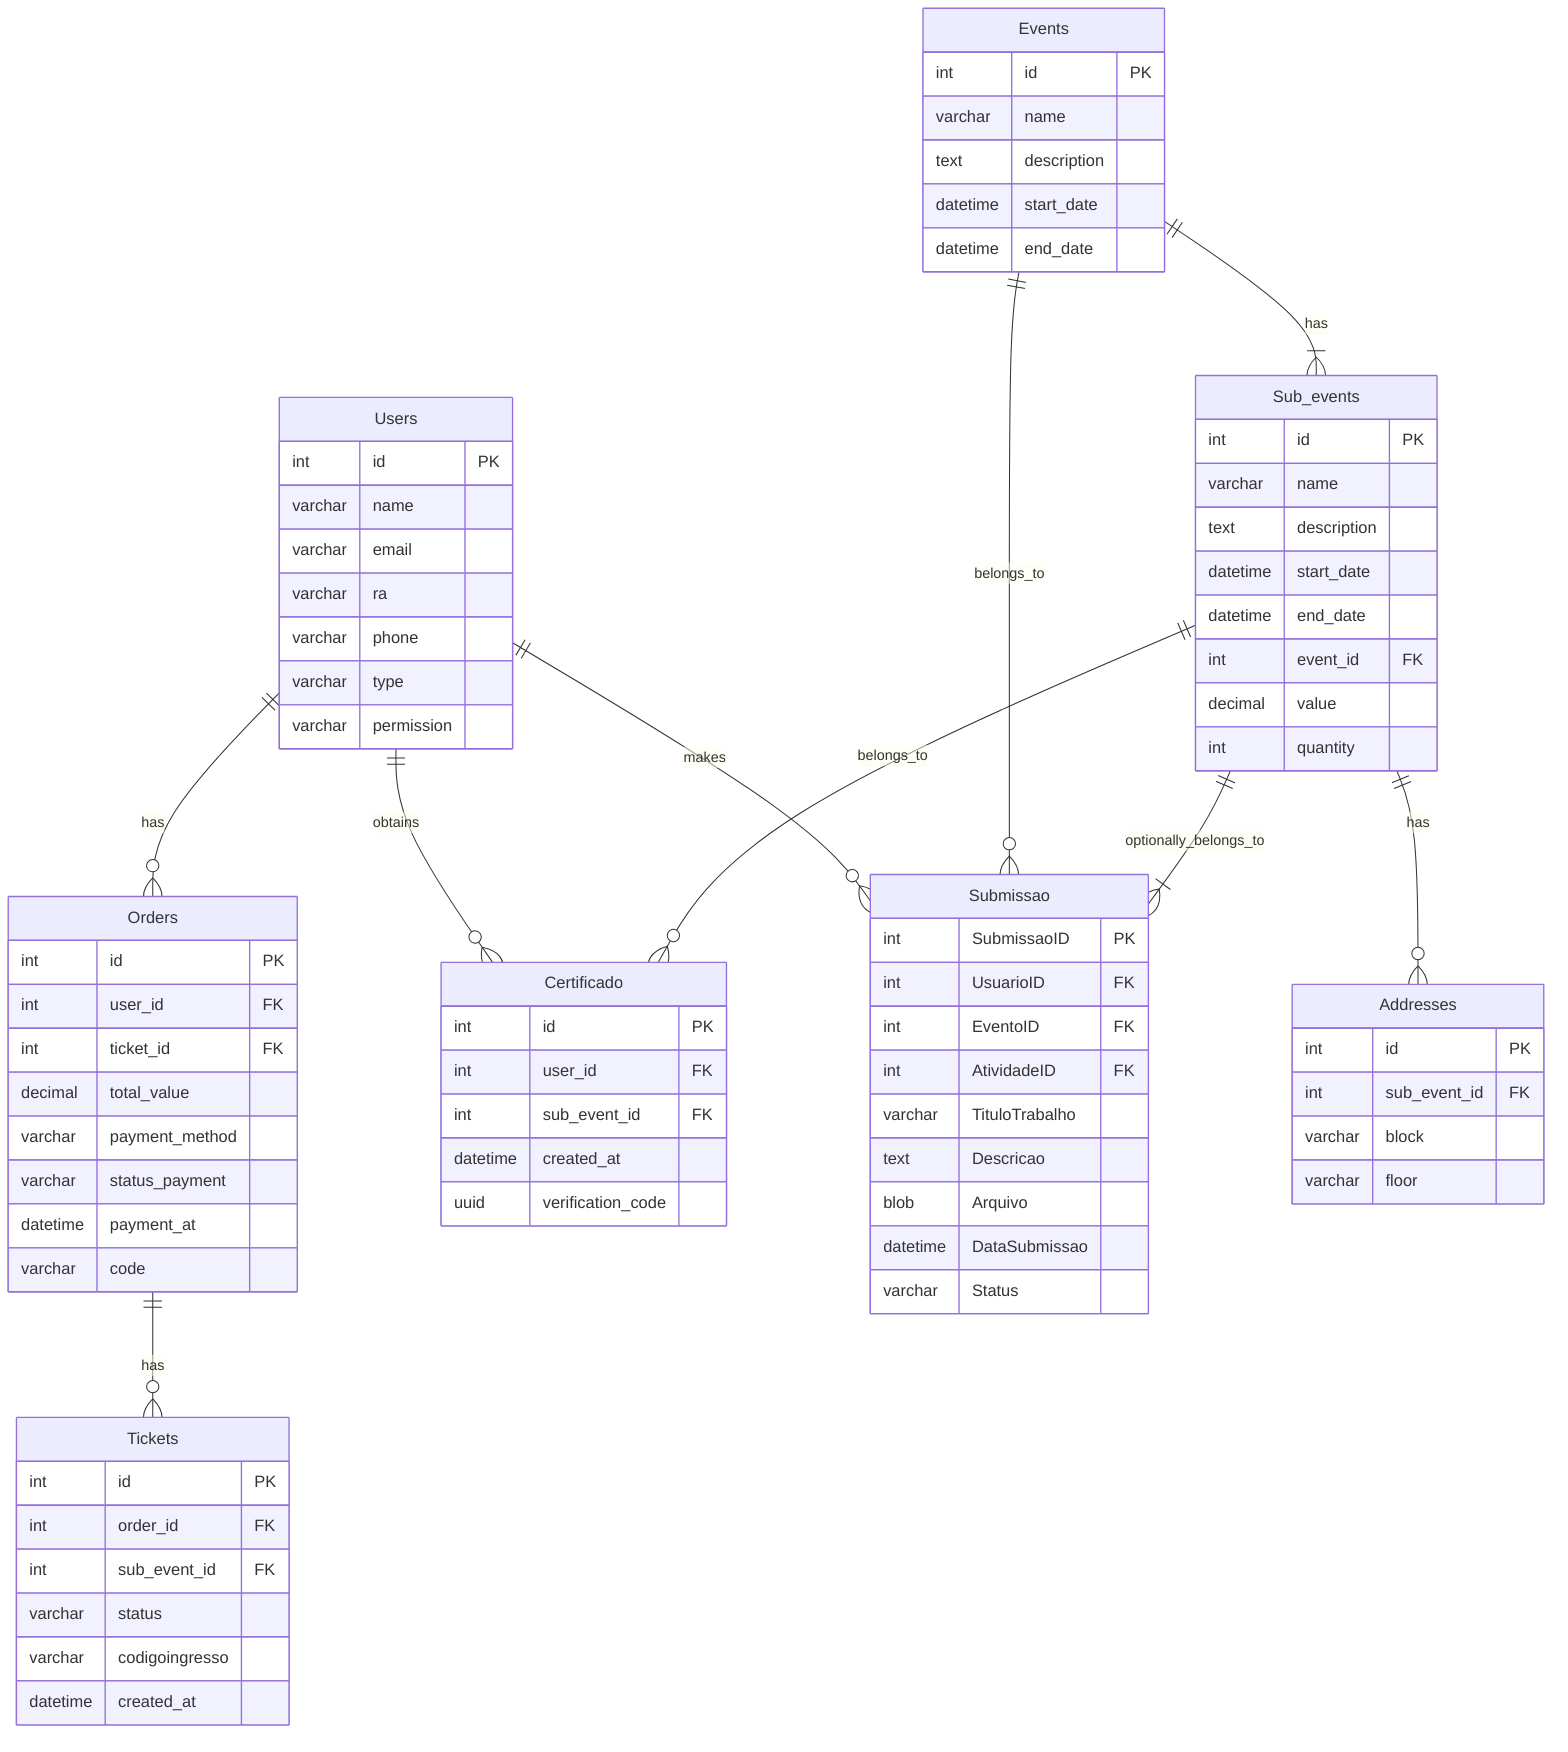 erDiagram
    Users ||--o{ Orders : has
    Orders ||--o{ Tickets : has
    Users ||--o{ Certificado : obtains
    Sub_events ||--o{ Certificado : belongs_to
    Users ||--o{ Submissao : makes
    Events ||--o{ Submissao : belongs_to
    Sub_events ||--|{ Submissao : optionally_belongs_to
    Events ||--|{ Sub_events : has
    Sub_events ||--o{ Addresses : has

    Users {
        int id PK
        varchar name
        varchar email
        varchar ra
        varchar phone
        varchar type
        varchar permission
    }

    Orders {
        int id PK
        int user_id FK
        int ticket_id FK
        decimal total_value
        varchar payment_method
        varchar status_payment
        datetime payment_at
        varchar code
    }

    Tickets {
        int id PK
        int order_id FK
        int sub_event_id FK
        varchar status
        varchar codigoingresso
        datetime created_at
    }

    Certificado {
        int id PK
        int user_id FK
        int sub_event_id FK
        datetime created_at
        uuid verification_code
    }

    Submissao {
        int SubmissaoID PK
        int UsuarioID FK
        int EventoID FK
        int AtividadeID FK
        varchar TituloTrabalho
        text Descricao
        blob Arquivo
        datetime DataSubmissao
        varchar Status
    }

    Events {
        int id PK
        varchar name
        text description
        datetime start_date
        datetime end_date
    }

    Sub_events {
        int id PK
        varchar name
        text description
        datetime start_date
        datetime end_date
        int event_id FK
        decimal value
        int quantity
    }

    Addresses {
        int id PK
        int sub_event_id FK
        varchar block
        varchar floor
    }